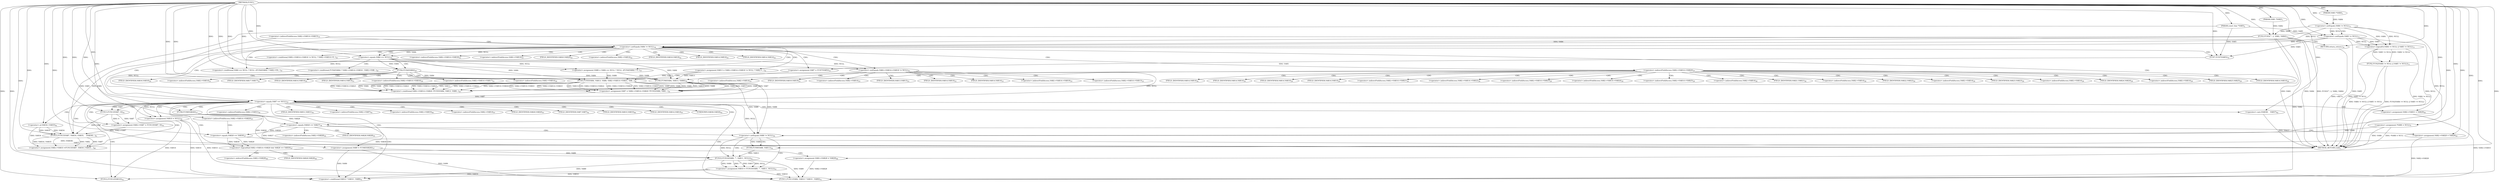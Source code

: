 digraph "FUN1" {  
"8" [label = <(METHOD,FUN1)<SUB>1</SUB>> ]
"223" [label = <(METHOD_RETURN,void)<SUB>1</SUB>> ]
"9" [label = <(PARAM,VAR1 *VAR2)<SUB>1</SUB>> ]
"10" [label = <(PARAM,VAR3 *VAR4)<SUB>1</SUB>> ]
"11" [label = <(PARAM,const char *VAR5)<SUB>2</SUB>> ]
"15" [label = <(&lt;operator&gt;.assignment,*VAR8 = NULL)<SUB>5</SUB>> ]
"22" [label = <(FUN2,FUN2(VAR4 != NULL || VAR5 != NULL))<SUB>11</SUB>> ]
"30" [label = <(FUN3,FUN3(&quot;&quot;, 2, VAR2, VAR4))<SUB>13</SUB>> ]
"44" [label = <(&lt;operator&gt;.notEquals,VAR4 != NULL)<SUB>18</SUB>> ]
"136" [label = <(&lt;operator&gt;.equals,VAR7 == NULL)<SUB>35</SUB>> ]
"23" [label = <(&lt;operator&gt;.logicalOr,VAR4 != NULL || VAR5 != NULL)<SUB>11</SUB>> ]
"42" [label = <(RETURN,return;,return;)<SUB>16</SUB>> ]
"48" [label = <(&lt;operator&gt;.assignment,VAR8 = VAR4 == NULL ? NULL :
			(FUN4(VAR4) ? V...)<SUB>19</SUB>> ]
"68" [label = <(&lt;operator&gt;.assignment,VAR13 = VAR2-&gt;VAR14-&gt;VAR18 != NULL ?
 			VAR2-&gt;...)<SUB>22</SUB>> ]
"88" [label = <(&lt;operator&gt;.assignment,VAR7 = VAR2-&gt;VAR14-&gt;VAR20 ?

			FUN5(VAR4, VAR1...)<SUB>24</SUB>> ]
"140" [label = <(&lt;operator&gt;.assignment,VAR9 = FUN8(VAR26))<SUB>37</SUB>> ]
"144" [label = <(&lt;operator&gt;.assignment,VAR10 = NULL)<SUB>38</SUB>> ]
"188" [label = <(&lt;operator&gt;.assignment,VAR2-&gt;VAR31 = VAR29)<SUB>50</SUB>> ]
"193" [label = <(FUN11,FUN11(VAR2, VAR10 ? VAR10 : VAR9))<SUB>51</SUB>> ]
"199" [label = <(FUN12,FUN12(VAR10))<SUB>52</SUB>> ]
"24" [label = <(&lt;operator&gt;.notEquals,VAR4 != NULL)<SUB>11</SUB>> ]
"27" [label = <(&lt;operator&gt;.notEquals,VAR5 != NULL)<SUB>11</SUB>> ]
"131" [label = <(&lt;operator&gt;.assignment,VAR7 = FUN7(VAR5))<SUB>32</SUB>> ]
"148" [label = <(&lt;operator&gt;.equals,VAR26 == VAR27)<SUB>39</SUB>> ]
"173" [label = <(&lt;operator&gt;.logicalAnd,VAR2-&gt;VAR14-&gt;VAR20 &amp;&amp; VAR26 == VAR30)<SUB>47</SUB>> ]
"203" [label = <(&lt;operator&gt;.assignment,VAR2-&gt;VAR7 = FUN13(VAR7, 0))<SUB>54</SUB>> ]
"210" [label = <(&lt;operator&gt;.assignment,VAR2-&gt;VAR33 =
			FUN15(VAR7, VAR34 | VAR35,
			...)<SUB>60</SUB>> ]
"50" [label = <(&lt;operator&gt;.conditional,VAR4 == NULL ? NULL :
			(FUN4(VAR4) ? VAR2-&gt;VA...)<SUB>19</SUB>> ]
"90" [label = <(&lt;operator&gt;.conditional,VAR2-&gt;VAR14-&gt;VAR20 ?

			FUN5(VAR4, VAR13, VAR8...)<SUB>24</SUB>> ]
"142" [label = <(FUN8,FUN8(VAR26))<SUB>37</SUB>> ]
"167" [label = <(&lt;operator&gt;.assignment,VAR2-&gt;VAR28 = VAR29)<SUB>45</SUB>> ]
"183" [label = <(&lt;operator&gt;.assignment,VAR2-&gt;VAR28 = VAR29)<SUB>48</SUB>> ]
"195" [label = <(&lt;operator&gt;.conditional,VAR10 ? VAR10 : VAR9)<SUB>51</SUB>> ]
"51" [label = <(&lt;operator&gt;.equals,VAR4 == NULL)<SUB>19</SUB>> ]
"71" [label = <(&lt;operator&gt;.notEquals,VAR2-&gt;VAR14-&gt;VAR18 != NULL)<SUB>22</SUB>> ]
"96" [label = <(FUN5,FUN5(VAR4, VAR13, VAR8, VAR2-&gt;VAR14-&gt;VAR21, VAR...)<SUB>26</SUB>> ]
"125" [label = <(FUN6,FUN6(VAR4, VAR13, VAR8))<SUB>30</SUB>> ]
"133" [label = <(FUN7,FUN7(VAR5))<SUB>32</SUB>> ]
"153" [label = <(&lt;operator&gt;.notEquals,VAR8 != NULL)<SUB>40</SUB>> ]
"179" [label = <(&lt;operator&gt;.equals,VAR26 == VAR30)<SUB>47</SUB>> ]
"207" [label = <(FUN13,FUN13(VAR7, 0))<SUB>54</SUB>> ]
"214" [label = <(FUN15,FUN15(VAR7, VAR34 | VAR35,
				    (VAR36)
				...)<SUB>61</SUB>> ]
"56" [label = <(FUN4,FUN4(VAR4))<SUB>20</SUB>> ]
"157" [label = <(FUN9,FUN9(VAR8, VAR11))<SUB>42</SUB>> ]
"160" [label = <(&lt;operator&gt;.assignment,VAR10 = FUN10(VAR9, &quot;&quot;, VAR11, NULL))<SUB>43</SUB>> ]
"216" [label = <(&lt;operator&gt;.or,VAR34 | VAR35)<SUB>61</SUB>> ]
"219" [label = <(&lt;operator&gt;.cast,(VAR36)
				    VAR37)<SUB>62</SUB>> ]
"162" [label = <(FUN10,FUN10(VAR9, &quot;&quot;, VAR11, NULL))<SUB>43</SUB>> ]
"36" [label = <(&lt;operator&gt;.indirectFieldAccess,VAR2-&gt;VAR14-&gt;VAR15)<SUB>15</SUB>> ]
"70" [label = <(&lt;operator&gt;.conditional,VAR2-&gt;VAR14-&gt;VAR18 != NULL ?
 			VAR2-&gt;VAR14-&gt;V...)<SUB>22</SUB>> ]
"189" [label = <(&lt;operator&gt;.indirectFieldAccess,VAR2-&gt;VAR31)<SUB>50</SUB>> ]
"55" [label = <(&lt;operator&gt;.conditional,FUN4(VAR4) ? VAR2-&gt;VAR14-&gt;VAR16 :
			 VAR2-&gt;VAR...)<SUB>20</SUB>> ]
"78" [label = <(&lt;operator&gt;.indirectFieldAccess,VAR2-&gt;VAR14-&gt;VAR19)<SUB>23</SUB>> ]
"83" [label = <(&lt;operator&gt;.indirectFieldAccess,VAR2-&gt;VAR14-&gt;VAR13)<SUB>23</SUB>> ]
"91" [label = <(&lt;operator&gt;.indirectFieldAccess,VAR2-&gt;VAR14-&gt;VAR20)<SUB>24</SUB>> ]
"174" [label = <(&lt;operator&gt;.indirectFieldAccess,VAR2-&gt;VAR14-&gt;VAR20)<SUB>47</SUB>> ]
"191" [label = <(FIELD_IDENTIFIER,VAR31,VAR31)<SUB>50</SUB>> ]
"204" [label = <(&lt;operator&gt;.indirectFieldAccess,VAR2-&gt;VAR7)<SUB>54</SUB>> ]
"211" [label = <(&lt;operator&gt;.indirectFieldAccess,VAR2-&gt;VAR33)<SUB>60</SUB>> ]
"58" [label = <(&lt;operator&gt;.indirectFieldAccess,VAR2-&gt;VAR14-&gt;VAR16)<SUB>20</SUB>> ]
"63" [label = <(&lt;operator&gt;.indirectFieldAccess,VAR2-&gt;VAR14-&gt;VAR17)<SUB>21</SUB>> ]
"72" [label = <(&lt;operator&gt;.indirectFieldAccess,VAR2-&gt;VAR14-&gt;VAR18)<SUB>22</SUB>> ]
"79" [label = <(&lt;operator&gt;.indirectFieldAccess,VAR2-&gt;VAR14)<SUB>23</SUB>> ]
"82" [label = <(FIELD_IDENTIFIER,VAR19,VAR19)<SUB>23</SUB>> ]
"84" [label = <(&lt;operator&gt;.indirectFieldAccess,VAR2-&gt;VAR14)<SUB>23</SUB>> ]
"87" [label = <(FIELD_IDENTIFIER,VAR13,VAR13)<SUB>23</SUB>> ]
"92" [label = <(&lt;operator&gt;.indirectFieldAccess,VAR2-&gt;VAR14)<SUB>24</SUB>> ]
"95" [label = <(FIELD_IDENTIFIER,VAR20,VAR20)<SUB>24</SUB>> ]
"100" [label = <(&lt;operator&gt;.indirectFieldAccess,VAR2-&gt;VAR14-&gt;VAR21)<SUB>26</SUB>> ]
"105" [label = <(&lt;operator&gt;.indirectFieldAccess,VAR2-&gt;VAR14-&gt;VAR22)<SUB>26</SUB>> ]
"110" [label = <(&lt;operator&gt;.indirectFieldAccess,VAR2-&gt;VAR14-&gt;VAR23)<SUB>29</SUB>> ]
"115" [label = <(&lt;operator&gt;.indirectFieldAccess,VAR2-&gt;VAR14-&gt;VAR24)<SUB>29</SUB>> ]
"120" [label = <(&lt;operator&gt;.indirectFieldAccess,VAR2-&gt;VAR14-&gt;VAR25)<SUB>29</SUB>> ]
"168" [label = <(&lt;operator&gt;.indirectFieldAccess,VAR2-&gt;VAR28)<SUB>45</SUB>> ]
"175" [label = <(&lt;operator&gt;.indirectFieldAccess,VAR2-&gt;VAR14)<SUB>47</SUB>> ]
"178" [label = <(FIELD_IDENTIFIER,VAR20,VAR20)<SUB>47</SUB>> ]
"184" [label = <(&lt;operator&gt;.indirectFieldAccess,VAR2-&gt;VAR28)<SUB>48</SUB>> ]
"206" [label = <(FIELD_IDENTIFIER,VAR7,VAR7)<SUB>54</SUB>> ]
"213" [label = <(FIELD_IDENTIFIER,VAR33,VAR33)<SUB>60</SUB>> ]
"59" [label = <(&lt;operator&gt;.indirectFieldAccess,VAR2-&gt;VAR14)<SUB>20</SUB>> ]
"62" [label = <(FIELD_IDENTIFIER,VAR16,VAR16)<SUB>20</SUB>> ]
"64" [label = <(&lt;operator&gt;.indirectFieldAccess,VAR2-&gt;VAR14)<SUB>21</SUB>> ]
"67" [label = <(FIELD_IDENTIFIER,VAR17,VAR17)<SUB>21</SUB>> ]
"73" [label = <(&lt;operator&gt;.indirectFieldAccess,VAR2-&gt;VAR14)<SUB>22</SUB>> ]
"76" [label = <(FIELD_IDENTIFIER,VAR18,VAR18)<SUB>22</SUB>> ]
"81" [label = <(FIELD_IDENTIFIER,VAR14,VAR14)<SUB>23</SUB>> ]
"86" [label = <(FIELD_IDENTIFIER,VAR14,VAR14)<SUB>23</SUB>> ]
"94" [label = <(FIELD_IDENTIFIER,VAR14,VAR14)<SUB>24</SUB>> ]
"101" [label = <(&lt;operator&gt;.indirectFieldAccess,VAR2-&gt;VAR14)<SUB>26</SUB>> ]
"104" [label = <(FIELD_IDENTIFIER,VAR21,VAR21)<SUB>26</SUB>> ]
"106" [label = <(&lt;operator&gt;.indirectFieldAccess,VAR2-&gt;VAR14)<SUB>26</SUB>> ]
"109" [label = <(FIELD_IDENTIFIER,VAR22,VAR22)<SUB>26</SUB>> ]
"111" [label = <(&lt;operator&gt;.indirectFieldAccess,VAR2-&gt;VAR14)<SUB>29</SUB>> ]
"114" [label = <(FIELD_IDENTIFIER,VAR23,VAR23)<SUB>29</SUB>> ]
"116" [label = <(&lt;operator&gt;.indirectFieldAccess,VAR2-&gt;VAR14)<SUB>29</SUB>> ]
"119" [label = <(FIELD_IDENTIFIER,VAR24,VAR24)<SUB>29</SUB>> ]
"121" [label = <(&lt;operator&gt;.indirectFieldAccess,VAR2-&gt;VAR14)<SUB>29</SUB>> ]
"124" [label = <(FIELD_IDENTIFIER,VAR25,VAR25)<SUB>29</SUB>> ]
"170" [label = <(FIELD_IDENTIFIER,VAR28,VAR28)<SUB>45</SUB>> ]
"177" [label = <(FIELD_IDENTIFIER,VAR14,VAR14)<SUB>47</SUB>> ]
"186" [label = <(FIELD_IDENTIFIER,VAR28,VAR28)<SUB>48</SUB>> ]
"220" [label = <(UNKNOWN,VAR36,VAR36)<SUB>62</SUB>> ]
"61" [label = <(FIELD_IDENTIFIER,VAR14,VAR14)<SUB>20</SUB>> ]
"66" [label = <(FIELD_IDENTIFIER,VAR14,VAR14)<SUB>21</SUB>> ]
"75" [label = <(FIELD_IDENTIFIER,VAR14,VAR14)<SUB>22</SUB>> ]
"103" [label = <(FIELD_IDENTIFIER,VAR14,VAR14)<SUB>26</SUB>> ]
"108" [label = <(FIELD_IDENTIFIER,VAR14,VAR14)<SUB>26</SUB>> ]
"113" [label = <(FIELD_IDENTIFIER,VAR14,VAR14)<SUB>29</SUB>> ]
"118" [label = <(FIELD_IDENTIFIER,VAR14,VAR14)<SUB>29</SUB>> ]
"123" [label = <(FIELD_IDENTIFIER,VAR14,VAR14)<SUB>29</SUB>> ]
  "42" -> "223"  [ label = "DDG: &lt;RET&gt;"] 
  "11" -> "223"  [ label = "DDG: VAR5"] 
  "15" -> "223"  [ label = "DDG: VAR8"] 
  "15" -> "223"  [ label = "DDG: *VAR8 = NULL"] 
  "24" -> "223"  [ label = "DDG: NULL"] 
  "23" -> "223"  [ label = "DDG: VAR4 != NULL"] 
  "27" -> "223"  [ label = "DDG: VAR5"] 
  "27" -> "223"  [ label = "DDG: NULL"] 
  "23" -> "223"  [ label = "DDG: VAR5 != NULL"] 
  "22" -> "223"  [ label = "DDG: VAR4 != NULL || VAR5 != NULL"] 
  "22" -> "223"  [ label = "DDG: FUN2(VAR4 != NULL || VAR5 != NULL)"] 
  "30" -> "223"  [ label = "DDG: VAR2"] 
  "30" -> "223"  [ label = "DDG: VAR4"] 
  "30" -> "223"  [ label = "DDG: FUN3(&quot;&quot;, 2, VAR2, VAR4)"] 
  "148" -> "223"  [ label = "DDG: VAR27"] 
  "216" -> "223"  [ label = "DDG: VAR34"] 
  "219" -> "223"  [ label = "DDG: VAR37"] 
  "179" -> "223"  [ label = "DDG: VAR30"] 
  "8" -> "9"  [ label = "DDG: "] 
  "8" -> "10"  [ label = "DDG: "] 
  "8" -> "11"  [ label = "DDG: "] 
  "8" -> "15"  [ label = "DDG: "] 
  "23" -> "22"  [ label = "DDG: VAR4 != NULL"] 
  "23" -> "22"  [ label = "DDG: VAR5 != NULL"] 
  "8" -> "30"  [ label = "DDG: "] 
  "9" -> "30"  [ label = "DDG: VAR2"] 
  "24" -> "30"  [ label = "DDG: VAR4"] 
  "24" -> "23"  [ label = "DDG: VAR4"] 
  "24" -> "23"  [ label = "DDG: NULL"] 
  "27" -> "23"  [ label = "DDG: VAR5"] 
  "27" -> "23"  [ label = "DDG: NULL"] 
  "8" -> "42"  [ label = "DDG: "] 
  "30" -> "44"  [ label = "DDG: VAR4"] 
  "8" -> "44"  [ label = "DDG: "] 
  "24" -> "44"  [ label = "DDG: NULL"] 
  "27" -> "44"  [ label = "DDG: NULL"] 
  "51" -> "48"  [ label = "DDG: NULL"] 
  "8" -> "48"  [ label = "DDG: "] 
  "96" -> "88"  [ label = "DDG: VAR2-&gt;VAR14-&gt;VAR22"] 
  "96" -> "88"  [ label = "DDG: VAR2-&gt;VAR14-&gt;VAR24"] 
  "96" -> "88"  [ label = "DDG: VAR2-&gt;VAR14-&gt;VAR25"] 
  "96" -> "88"  [ label = "DDG: VAR4"] 
  "96" -> "88"  [ label = "DDG: VAR8"] 
  "96" -> "88"  [ label = "DDG: VAR2-&gt;VAR14-&gt;VAR21"] 
  "96" -> "88"  [ label = "DDG: VAR2-&gt;VAR14-&gt;VAR23"] 
  "96" -> "88"  [ label = "DDG: VAR13"] 
  "125" -> "88"  [ label = "DDG: VAR4"] 
  "125" -> "88"  [ label = "DDG: VAR13"] 
  "125" -> "88"  [ label = "DDG: VAR8"] 
  "131" -> "136"  [ label = "DDG: VAR7"] 
  "88" -> "136"  [ label = "DDG: VAR7"] 
  "8" -> "136"  [ label = "DDG: "] 
  "44" -> "136"  [ label = "DDG: NULL"] 
  "71" -> "136"  [ label = "DDG: NULL"] 
  "142" -> "140"  [ label = "DDG: VAR26"] 
  "136" -> "144"  [ label = "DDG: NULL"] 
  "8" -> "144"  [ label = "DDG: "] 
  "8" -> "188"  [ label = "DDG: "] 
  "10" -> "24"  [ label = "DDG: VAR4"] 
  "8" -> "24"  [ label = "DDG: "] 
  "11" -> "27"  [ label = "DDG: VAR5"] 
  "8" -> "27"  [ label = "DDG: "] 
  "24" -> "27"  [ label = "DDG: NULL"] 
  "133" -> "131"  [ label = "DDG: VAR5"] 
  "30" -> "193"  [ label = "DDG: VAR2"] 
  "167" -> "193"  [ label = "DDG: VAR2-&gt;VAR28"] 
  "183" -> "193"  [ label = "DDG: VAR2-&gt;VAR28"] 
  "188" -> "193"  [ label = "DDG: VAR2-&gt;VAR31"] 
  "8" -> "193"  [ label = "DDG: "] 
  "144" -> "193"  [ label = "DDG: VAR10"] 
  "160" -> "193"  [ label = "DDG: VAR10"] 
  "140" -> "193"  [ label = "DDG: VAR9"] 
  "162" -> "193"  [ label = "DDG: VAR9"] 
  "8" -> "199"  [ label = "DDG: "] 
  "144" -> "199"  [ label = "DDG: VAR10"] 
  "160" -> "199"  [ label = "DDG: VAR10"] 
  "207" -> "203"  [ label = "DDG: VAR7"] 
  "207" -> "203"  [ label = "DDG: 0"] 
  "214" -> "210"  [ label = "DDG: VAR7"] 
  "214" -> "210"  [ label = "DDG: VAR34 | VAR35"] 
  "214" -> "210"  [ label = "DDG: (VAR36)
				    VAR37"] 
  "214" -> "210"  [ label = "DDG: VAR2"] 
  "51" -> "50"  [ label = "DDG: NULL"] 
  "8" -> "50"  [ label = "DDG: "] 
  "96" -> "90"  [ label = "DDG: VAR2-&gt;VAR14-&gt;VAR22"] 
  "96" -> "90"  [ label = "DDG: VAR2-&gt;VAR14-&gt;VAR24"] 
  "96" -> "90"  [ label = "DDG: VAR2-&gt;VAR14-&gt;VAR25"] 
  "96" -> "90"  [ label = "DDG: VAR4"] 
  "96" -> "90"  [ label = "DDG: VAR8"] 
  "96" -> "90"  [ label = "DDG: VAR2-&gt;VAR14-&gt;VAR21"] 
  "96" -> "90"  [ label = "DDG: VAR2-&gt;VAR14-&gt;VAR23"] 
  "96" -> "90"  [ label = "DDG: VAR13"] 
  "125" -> "90"  [ label = "DDG: VAR4"] 
  "125" -> "90"  [ label = "DDG: VAR13"] 
  "125" -> "90"  [ label = "DDG: VAR8"] 
  "8" -> "142"  [ label = "DDG: "] 
  "142" -> "148"  [ label = "DDG: VAR26"] 
  "8" -> "148"  [ label = "DDG: "] 
  "8" -> "167"  [ label = "DDG: "] 
  "179" -> "173"  [ label = "DDG: VAR26"] 
  "179" -> "173"  [ label = "DDG: VAR30"] 
  "8" -> "183"  [ label = "DDG: "] 
  "144" -> "195"  [ label = "DDG: VAR10"] 
  "160" -> "195"  [ label = "DDG: VAR10"] 
  "8" -> "195"  [ label = "DDG: "] 
  "140" -> "195"  [ label = "DDG: VAR9"] 
  "162" -> "195"  [ label = "DDG: VAR9"] 
  "44" -> "51"  [ label = "DDG: VAR4"] 
  "8" -> "51"  [ label = "DDG: "] 
  "44" -> "51"  [ label = "DDG: NULL"] 
  "8" -> "71"  [ label = "DDG: "] 
  "51" -> "71"  [ label = "DDG: NULL"] 
  "51" -> "96"  [ label = "DDG: VAR4"] 
  "56" -> "96"  [ label = "DDG: VAR4"] 
  "8" -> "96"  [ label = "DDG: "] 
  "68" -> "96"  [ label = "DDG: VAR13"] 
  "48" -> "96"  [ label = "DDG: VAR8"] 
  "51" -> "125"  [ label = "DDG: VAR4"] 
  "56" -> "125"  [ label = "DDG: VAR4"] 
  "8" -> "125"  [ label = "DDG: "] 
  "68" -> "125"  [ label = "DDG: VAR13"] 
  "48" -> "125"  [ label = "DDG: VAR8"] 
  "11" -> "133"  [ label = "DDG: VAR5"] 
  "27" -> "133"  [ label = "DDG: VAR5"] 
  "8" -> "133"  [ label = "DDG: "] 
  "148" -> "179"  [ label = "DDG: VAR26"] 
  "8" -> "179"  [ label = "DDG: "] 
  "136" -> "207"  [ label = "DDG: VAR7"] 
  "8" -> "207"  [ label = "DDG: "] 
  "207" -> "214"  [ label = "DDG: VAR7"] 
  "8" -> "214"  [ label = "DDG: "] 
  "216" -> "214"  [ label = "DDG: VAR34"] 
  "216" -> "214"  [ label = "DDG: VAR35"] 
  "30" -> "214"  [ label = "DDG: VAR2"] 
  "203" -> "214"  [ label = "DDG: VAR2-&gt;VAR7"] 
  "51" -> "56"  [ label = "DDG: VAR4"] 
  "8" -> "56"  [ label = "DDG: "] 
  "15" -> "153"  [ label = "DDG: VAR8"] 
  "125" -> "153"  [ label = "DDG: VAR8"] 
  "96" -> "153"  [ label = "DDG: VAR8"] 
  "8" -> "153"  [ label = "DDG: "] 
  "136" -> "153"  [ label = "DDG: NULL"] 
  "162" -> "160"  [ label = "DDG: VAR9"] 
  "162" -> "160"  [ label = "DDG: &quot;&quot;"] 
  "162" -> "160"  [ label = "DDG: VAR11"] 
  "162" -> "160"  [ label = "DDG: NULL"] 
  "8" -> "216"  [ label = "DDG: "] 
  "8" -> "219"  [ label = "DDG: "] 
  "153" -> "157"  [ label = "DDG: VAR8"] 
  "8" -> "157"  [ label = "DDG: "] 
  "140" -> "162"  [ label = "DDG: VAR9"] 
  "8" -> "162"  [ label = "DDG: "] 
  "157" -> "162"  [ label = "DDG: VAR11"] 
  "153" -> "162"  [ label = "DDG: NULL"] 
  "36" -> "42"  [ label = "CDG: "] 
  "36" -> "136"  [ label = "CDG: "] 
  "36" -> "44"  [ label = "CDG: "] 
  "44" -> "94"  [ label = "CDG: "] 
  "44" -> "68"  [ label = "CDG: "] 
  "44" -> "73"  [ label = "CDG: "] 
  "44" -> "51"  [ label = "CDG: "] 
  "44" -> "75"  [ label = "CDG: "] 
  "44" -> "131"  [ label = "CDG: "] 
  "44" -> "95"  [ label = "CDG: "] 
  "44" -> "92"  [ label = "CDG: "] 
  "44" -> "76"  [ label = "CDG: "] 
  "44" -> "50"  [ label = "CDG: "] 
  "44" -> "91"  [ label = "CDG: "] 
  "44" -> "90"  [ label = "CDG: "] 
  "44" -> "88"  [ label = "CDG: "] 
  "44" -> "70"  [ label = "CDG: "] 
  "44" -> "48"  [ label = "CDG: "] 
  "44" -> "72"  [ label = "CDG: "] 
  "44" -> "71"  [ label = "CDG: "] 
  "44" -> "133"  [ label = "CDG: "] 
  "136" -> "214"  [ label = "CDG: "] 
  "136" -> "188"  [ label = "CDG: "] 
  "136" -> "178"  [ label = "CDG: "] 
  "136" -> "189"  [ label = "CDG: "] 
  "136" -> "213"  [ label = "CDG: "] 
  "136" -> "204"  [ label = "CDG: "] 
  "136" -> "144"  [ label = "CDG: "] 
  "136" -> "206"  [ label = "CDG: "] 
  "136" -> "191"  [ label = "CDG: "] 
  "136" -> "195"  [ label = "CDG: "] 
  "136" -> "148"  [ label = "CDG: "] 
  "136" -> "173"  [ label = "CDG: "] 
  "136" -> "207"  [ label = "CDG: "] 
  "136" -> "174"  [ label = "CDG: "] 
  "136" -> "193"  [ label = "CDG: "] 
  "136" -> "142"  [ label = "CDG: "] 
  "136" -> "210"  [ label = "CDG: "] 
  "136" -> "140"  [ label = "CDG: "] 
  "136" -> "220"  [ label = "CDG: "] 
  "136" -> "199"  [ label = "CDG: "] 
  "136" -> "177"  [ label = "CDG: "] 
  "136" -> "211"  [ label = "CDG: "] 
  "136" -> "216"  [ label = "CDG: "] 
  "136" -> "175"  [ label = "CDG: "] 
  "136" -> "203"  [ label = "CDG: "] 
  "136" -> "219"  [ label = "CDG: "] 
  "24" -> "27"  [ label = "CDG: "] 
  "148" -> "167"  [ label = "CDG: "] 
  "148" -> "153"  [ label = "CDG: "] 
  "148" -> "168"  [ label = "CDG: "] 
  "148" -> "170"  [ label = "CDG: "] 
  "173" -> "184"  [ label = "CDG: "] 
  "173" -> "186"  [ label = "CDG: "] 
  "173" -> "183"  [ label = "CDG: "] 
  "51" -> "56"  [ label = "CDG: "] 
  "51" -> "55"  [ label = "CDG: "] 
  "71" -> "81"  [ label = "CDG: "] 
  "71" -> "84"  [ label = "CDG: "] 
  "71" -> "87"  [ label = "CDG: "] 
  "71" -> "79"  [ label = "CDG: "] 
  "71" -> "86"  [ label = "CDG: "] 
  "71" -> "82"  [ label = "CDG: "] 
  "71" -> "83"  [ label = "CDG: "] 
  "71" -> "78"  [ label = "CDG: "] 
  "91" -> "115"  [ label = "CDG: "] 
  "91" -> "96"  [ label = "CDG: "] 
  "91" -> "120"  [ label = "CDG: "] 
  "91" -> "113"  [ label = "CDG: "] 
  "91" -> "114"  [ label = "CDG: "] 
  "91" -> "103"  [ label = "CDG: "] 
  "91" -> "104"  [ label = "CDG: "] 
  "91" -> "119"  [ label = "CDG: "] 
  "91" -> "121"  [ label = "CDG: "] 
  "91" -> "101"  [ label = "CDG: "] 
  "91" -> "118"  [ label = "CDG: "] 
  "91" -> "100"  [ label = "CDG: "] 
  "91" -> "108"  [ label = "CDG: "] 
  "91" -> "111"  [ label = "CDG: "] 
  "91" -> "116"  [ label = "CDG: "] 
  "91" -> "123"  [ label = "CDG: "] 
  "91" -> "106"  [ label = "CDG: "] 
  "91" -> "105"  [ label = "CDG: "] 
  "91" -> "110"  [ label = "CDG: "] 
  "91" -> "124"  [ label = "CDG: "] 
  "91" -> "125"  [ label = "CDG: "] 
  "91" -> "109"  [ label = "CDG: "] 
  "174" -> "179"  [ label = "CDG: "] 
  "56" -> "64"  [ label = "CDG: "] 
  "56" -> "67"  [ label = "CDG: "] 
  "56" -> "59"  [ label = "CDG: "] 
  "56" -> "58"  [ label = "CDG: "] 
  "56" -> "61"  [ label = "CDG: "] 
  "56" -> "66"  [ label = "CDG: "] 
  "56" -> "63"  [ label = "CDG: "] 
  "56" -> "62"  [ label = "CDG: "] 
  "153" -> "162"  [ label = "CDG: "] 
  "153" -> "160"  [ label = "CDG: "] 
  "153" -> "157"  [ label = "CDG: "] 
}
